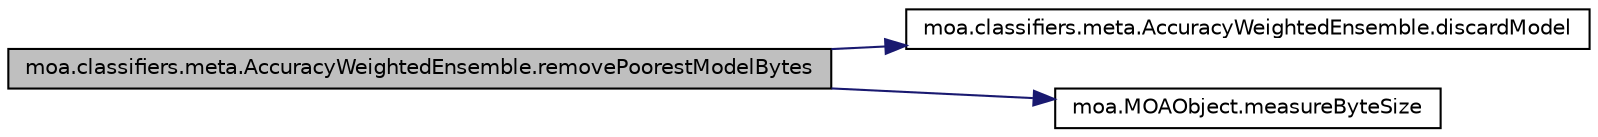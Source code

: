 digraph G
{
  edge [fontname="Helvetica",fontsize="10",labelfontname="Helvetica",labelfontsize="10"];
  node [fontname="Helvetica",fontsize="10",shape=record];
  rankdir=LR;
  Node1 [label="moa.classifiers.meta.AccuracyWeightedEnsemble.removePoorestModelBytes",height=0.2,width=0.4,color="black", fillcolor="grey75", style="filled" fontcolor="black"];
  Node1 -> Node2 [color="midnightblue",fontsize="10",style="solid",fontname="Helvetica"];
  Node2 [label="moa.classifiers.meta.AccuracyWeightedEnsemble.discardModel",height=0.2,width=0.4,color="black", fillcolor="white", style="filled",URL="$classmoa_1_1classifiers_1_1meta_1_1AccuracyWeightedEnsemble.html#a54334297a9cb885e70e569fca70e7322",tooltip="Removes the classifier at a given index from the model, thus decreasing the models..."];
  Node1 -> Node3 [color="midnightblue",fontsize="10",style="solid",fontname="Helvetica"];
  Node3 [label="moa.MOAObject.measureByteSize",height=0.2,width=0.4,color="black", fillcolor="white", style="filled",URL="$interfacemoa_1_1MOAObject.html#aedac80a3df76a6ff7407431770d114ef",tooltip="Gets the memory size of this object."];
}
